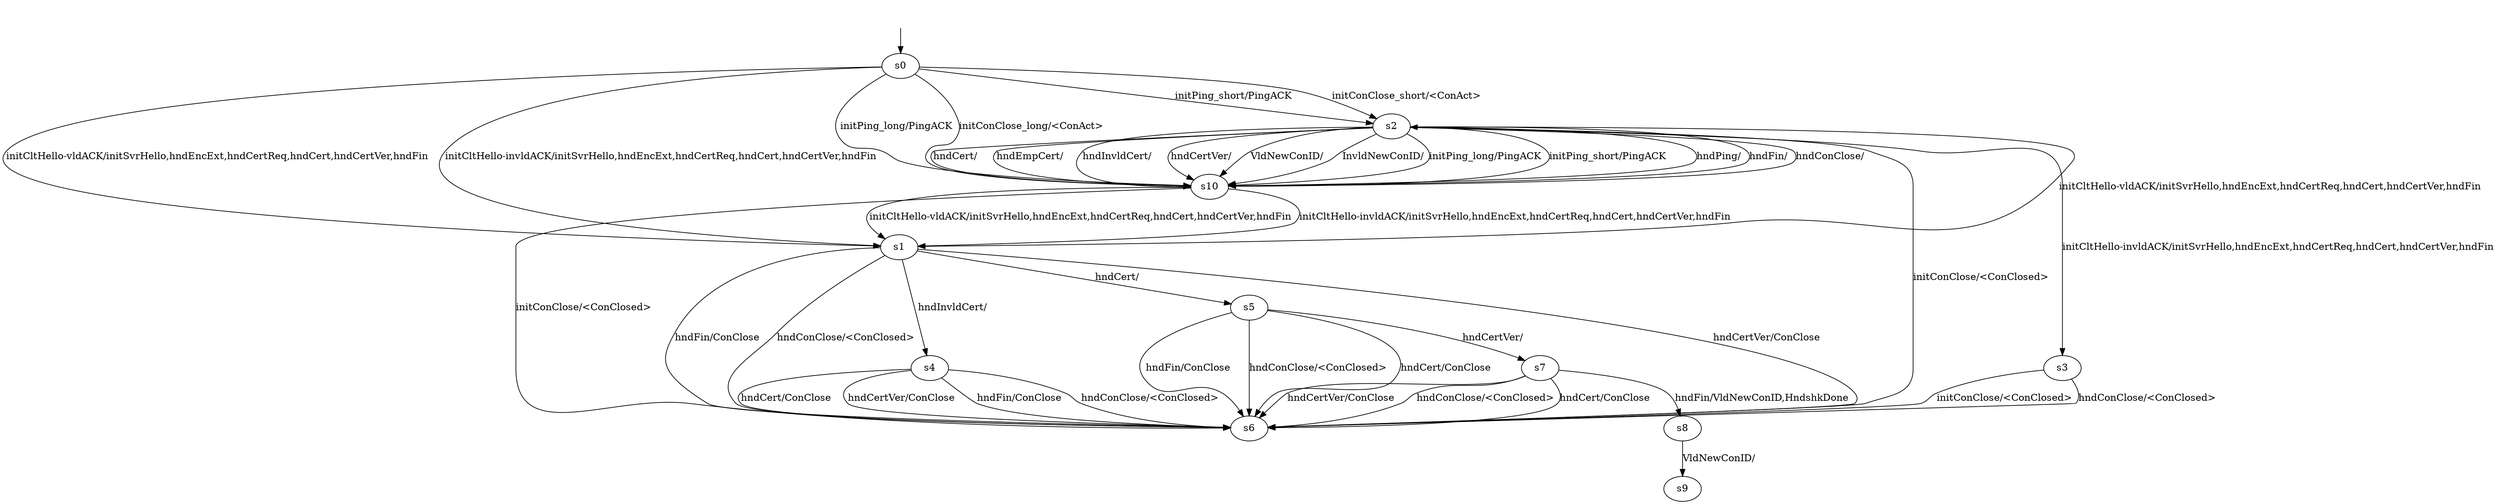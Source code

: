 digraph "picoModels/pico-BWCA-BWRCA-CS-0/learnedModel" {
s0 [label=s0];
s1 [label=s1];
s2 [label=s2];
s3 [label=s3];
s4 [label=s4];
s5 [label=s5];
s6 [label=s6];
s7 [label=s7];
s8 [label=s8];
s9 [label=s9];
s10 [label=s10];
s0 -> s2  [label="initPing_short/PingACK "];
s0 -> s2  [label="initConClose_short/<ConAct> "];
s0 -> s1  [label="initCltHello-vldACK/initSvrHello,hndEncExt,hndCertReq,hndCert,hndCertVer,hndFin "];
s0 -> s1  [label="initCltHello-invldACK/initSvrHello,hndEncExt,hndCertReq,hndCert,hndCertVer,hndFin "];
s0 -> s10  [label="initPing_long/PingACK "];
s0 -> s10  [label="initConClose_long/<ConAct> "];
s1 -> s6  [label="hndFin/ConClose "];
s1 -> s6  [label="hndConClose/<ConClosed> "];
s1 -> s5  [label="hndCert/ "];
s1 -> s4  [label="hndInvldCert/ "];
s1 -> s6  [label="hndCertVer/ConClose "];
s2 -> s6  [label="initConClose/<ConClosed> "];
s2 -> s1  [label="initCltHello-vldACK/initSvrHello,hndEncExt,hndCertReq,hndCert,hndCertVer,hndFin "];
s2 -> s3  [label="initCltHello-invldACK/initSvrHello,hndEncExt,hndCertReq,hndCert,hndCertVer,hndFin "];
s2 -> s10  [label="hndPing/ "];
s2 -> s10  [label="hndFin/ "];
s2 -> s10  [label="hndConClose/ "];
s2 -> s10  [label="hndCert/ "];
s2 -> s10  [label="hndEmpCert/ "];
s2 -> s10  [label="hndInvldCert/ "];
s2 -> s10  [label="hndCertVer/ "];
s2 -> s10  [label="VldNewConID/ "];
s2 -> s10  [label="InvldNewConID/ "];
s2 -> s10  [label="initPing_long/PingACK "];
s3 -> s6  [label="initConClose/<ConClosed> "];
s3 -> s6  [label="hndConClose/<ConClosed> "];
s4 -> s6  [label="hndFin/ConClose "];
s4 -> s6  [label="hndConClose/<ConClosed> "];
s4 -> s6  [label="hndCert/ConClose "];
s4 -> s6  [label="hndCertVer/ConClose "];
s5 -> s6  [label="hndFin/ConClose "];
s5 -> s6  [label="hndConClose/<ConClosed> "];
s5 -> s6  [label="hndCert/ConClose "];
s5 -> s7  [label="hndCertVer/ "];
s7 -> s8  [label="hndFin/VldNewConID,HndshkDone "];
s7 -> s6  [label="hndConClose/<ConClosed> "];
s7 -> s6  [label="hndCert/ConClose "];
s7 -> s6  [label="hndCertVer/ConClose "];
s8 -> s9  [label="VldNewConID/ "];
s10 -> s2  [label="initPing_short/PingACK "];
s10 -> s6  [label="initConClose/<ConClosed> "];
s10 -> s1  [label="initCltHello-vldACK/initSvrHello,hndEncExt,hndCertReq,hndCert,hndCertVer,hndFin "];
s10 -> s1  [label="initCltHello-invldACK/initSvrHello,hndEncExt,hndCertReq,hndCert,hndCertVer,hndFin "];
__start0 [label="", shape=none];
__start0 -> s0  [label=""];
}
